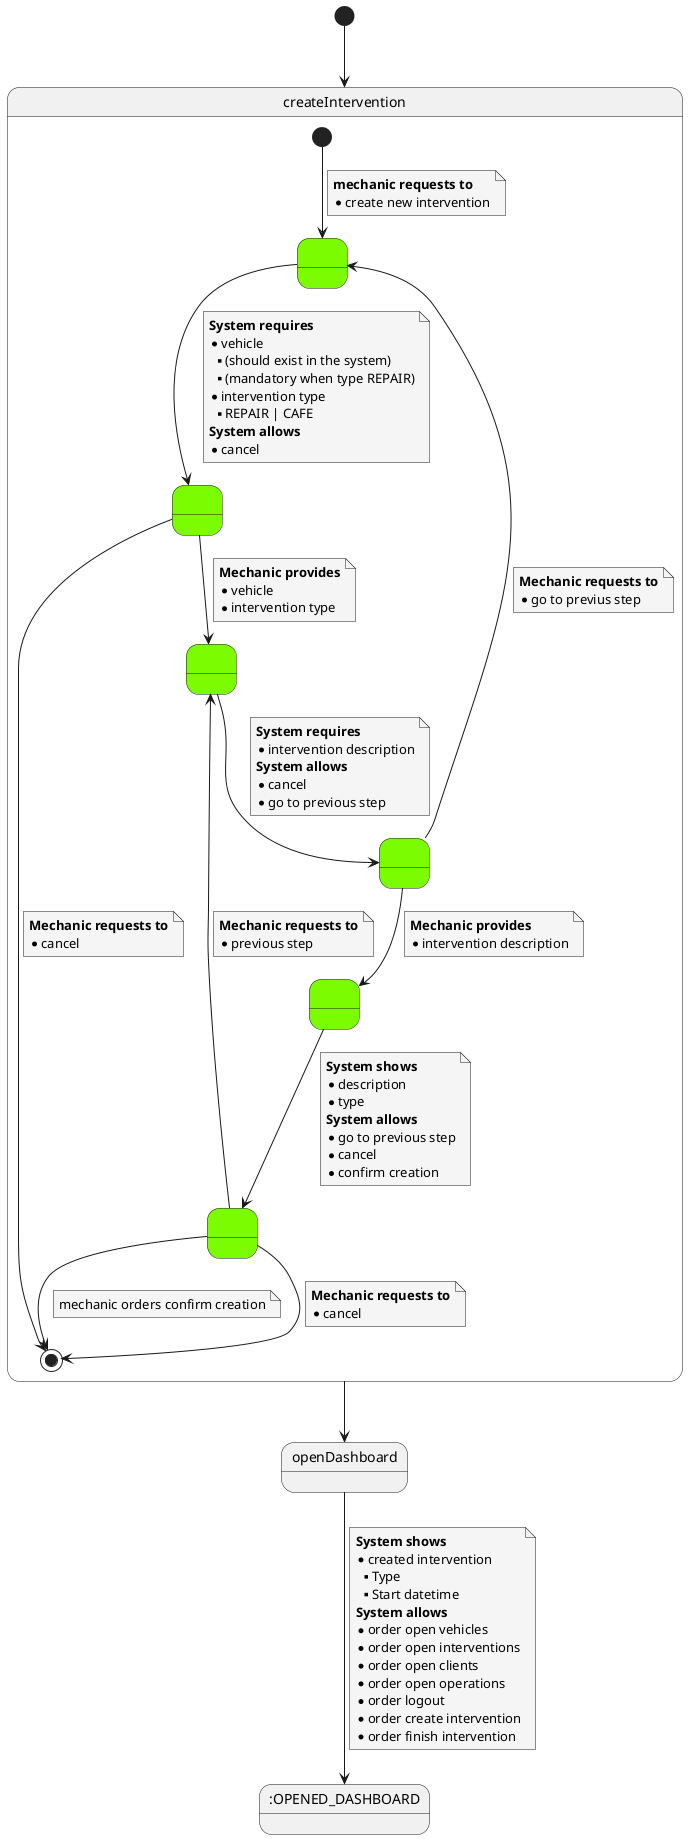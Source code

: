 @startuml
skinparam {
    NoteBackgroundColor #whiteSmoke
}


state OPENED_DASHBOARD as ":OPENED_DASHBOARD"

[*] --> createIntervention

state createIntervention {
state 1 as " " #LawnGreen
state 2 as " " #LawnGreen
state 4 as " " #LawnGreen
state 5 as " " #LawnGreen
state 6 as " " #LawnGreen
state 7 as " " #LawnGreen

[*] --> 1
note on link
    <b>mechanic requests to</b>
    * create new intervention
end note

1 --> 2
note on link
<b>System requires</b>
* vehicle
** (should exist in the system)
** (mandatory when type REPAIR)
* intervention type
** REPAIR | CAFE
<b>System allows</b>
* cancel
end note

2 --> [*]
note on link
<b>Mechanic requests to</b>
* cancel
end note

2 --> 4
note on link
<b>Mechanic provides</b>
* vehicle
* intervention type
end note

4 --> 5
note on link
<b>System requires</b>
* intervention description
<b>System allows</b>
* cancel
* go to previous step
end note

5 --> 1
note on link
<b>Mechanic requests to</b>
* go to previus step
end note

5 --> 6
note on link
<b>Mechanic provides</b>
* intervention description
end note

6 --> 7
note on link
<b>System shows</b>
* description
* type
<b>System allows</b>
* go to previous step
* cancel
* confirm creation
end note

7 --> [*]
note on link
<b>Mechanic requests to</b>
* cancel
end note

7 --> 4
note on link
<b>Mechanic requests to</b>
* previous step
end note

7 --> [*]
note on link
mechanic orders confirm creation
end note

}

createIntervention --> openDashboard

openDashboard --> OPENED_DASHBOARD
note on link
    <b>System shows</b>
    * created intervention
    **Type
    **Start datetime
    <b>System allows</b>
    * order open vehicles
    * order open interventions
    * order open clients
    * order open operations
    * order logout
    * order create intervention
    * order finish intervention
end note
@enduml
